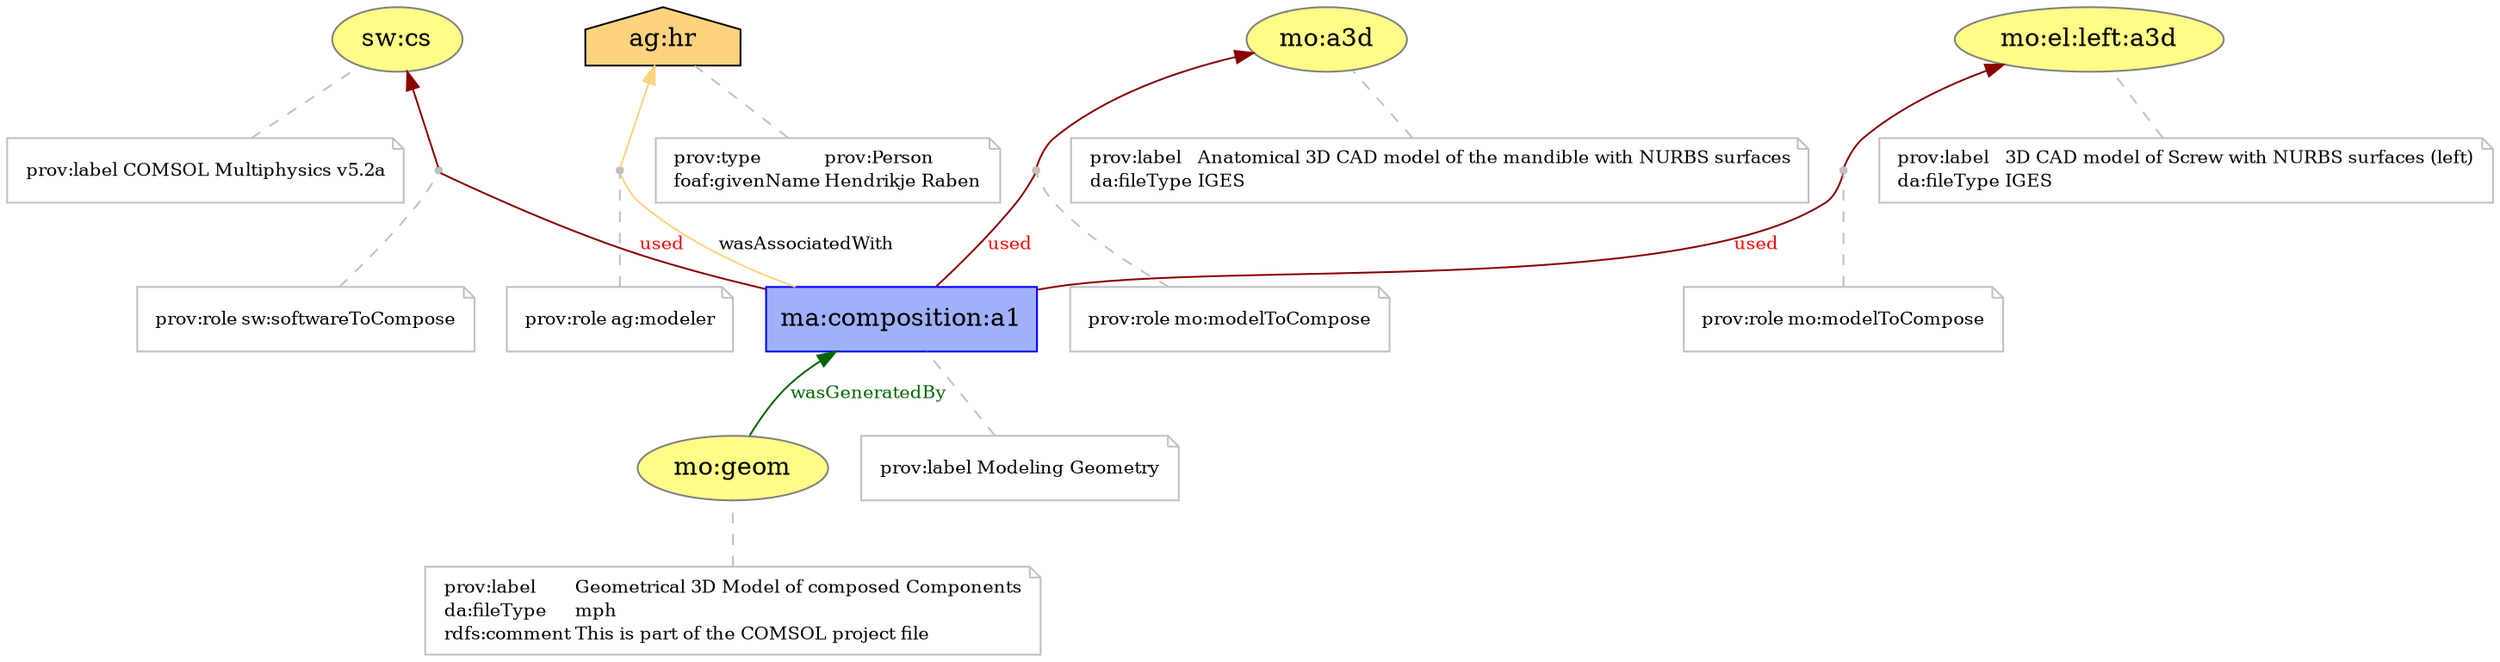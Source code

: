 digraph G {
charset="utf-8";
rankdir=BT;
n1 [URL="http://provenance.elaine.uni-rostock.de/swcs", color="#808080", fillcolor="#FFFC87", label="sw:cs", shape=oval, style=filled];
ann1 [color=gray, fontcolor=black, fontsize=10, label=<<TABLE cellpadding="0" border="0">
    <TR>
        <TD align="left" href="http://www.w3.org/ns/prov#label">prov:label</TD>
        <TD align="left">COMSOL Multiphysics v5.2a</TD>
    </TR>
    </TABLE>>, shape=note];
ann1 -> n1  [arrowhead=none, color=gray, style=dashed];
n2 [URL="http://provenance.elaine.uni-rostock.de/moel:left:a3d", color="#808080", fillcolor="#FFFC87", label="mo:el:left:a3d", shape=oval, style=filled];
ann2 [color=gray, fontcolor=black, fontsize=10, label=<<TABLE cellpadding="0" border="0">
    <TR>
        <TD align="left" href="http://www.w3.org/ns/prov#label">prov:label</TD>
        <TD align="left">3D CAD model of Screw with NURBS surfaces (left)</TD>
    </TR>
    <TR>
        <TD align="left" href="http://provenance.elaine.uni-rostock.de/dafileType">da:fileType</TD>
        <TD align="left">IGES</TD>
    </TR>
    </TABLE>>, shape=note];
ann2 -> n2  [arrowhead=none, color=gray, style=dashed];
n3 [URL="http://provenance.elaine.uni-rostock.de/moa3d", color="#808080", fillcolor="#FFFC87", label="mo:a3d", shape=oval, style=filled];
ann3 [color=gray, fontcolor=black, fontsize=10, label=<<TABLE cellpadding="0" border="0">
    <TR>
        <TD align="left" href="http://www.w3.org/ns/prov#label">prov:label</TD>
        <TD align="left">Anatomical 3D CAD model of the mandible with NURBS surfaces</TD>
    </TR>
    <TR>
        <TD align="left" href="http://provenance.elaine.uni-rostock.de/dafileType">da:fileType</TD>
        <TD align="left">IGES</TD>
    </TR>
    </TABLE>>, shape=note];
ann3 -> n3  [arrowhead=none, color=gray, style=dashed];
n4 [URL="http://provenance.elaine.uni-rostock.de/mogeom", color="#808080", fillcolor="#FFFC87", label="mo:geom", shape=oval, style=filled];
ann4 [color=gray, fontcolor=black, fontsize=10, label=<<TABLE cellpadding="0" border="0">
    <TR>
        <TD align="left" href="http://www.w3.org/ns/prov#label">prov:label</TD>
        <TD align="left">Geometrical 3D Model of composed Components</TD>
    </TR>
    <TR>
        <TD align="left" href="http://provenance.elaine.uni-rostock.de/dafileType">da:fileType</TD>
        <TD align="left">mph</TD>
    </TR>
    <TR>
        <TD align="left" href="http://www.w3.org/2000/01/rdf-schema#comment">rdfs:comment</TD>
        <TD align="left">This is part of the COMSOL project file</TD>
    </TR>
    </TABLE>>, shape=note];
ann4 -> n4  [arrowhead=none, color=gray, style=dashed];
n5 [URL="http://provenance.elaine.uni-rostock.de/macomposition:a1", color="#0000FF", fillcolor="#9FB1FC", label="ma:composition:a1", shape=box, style=filled];
ann5 [color=gray, fontcolor=black, fontsize=10, label=<<TABLE cellpadding="0" border="0">
    <TR>
        <TD align="left" href="http://www.w3.org/ns/prov#label">prov:label</TD>
        <TD align="left">Modeling Geometry</TD>
    </TR>
    </TABLE>>, shape=note];
ann5 -> n5  [arrowhead=none, color=gray, style=dashed];
n6 [URL="http://provenance.elaine.uni-rostock.de/aghr", fillcolor="#FED37F", label="ag:hr", shape=house, style=filled];
ann6 [color=gray, fontcolor=black, fontsize=10, label=<<TABLE cellpadding="0" border="0">
    <TR>
        <TD align="left" href="http://www.w3.org/ns/prov#type">prov:type</TD>
        <TD align="left" href="http://www.w3.org/ns/prov#Person">prov:Person</TD>
    </TR>
    <TR>
        <TD align="left" href="http://xmlns.com/foaf/spec/#givenName">foaf:givenName</TD>
        <TD align="left">Hendrikje Raben</TD>
    </TR>
    </TABLE>>, shape=note];
ann6 -> n6  [arrowhead=none, color=gray, style=dashed];
n4 -> n5  [color=darkgreen, fontcolor=darkgreen, fontsize="10.0", label=wasGeneratedBy];
b1 [color=gray, label="", shape=point];
n5 -> b1  [arrowhead=none, color="#FED37F", fontsize="10.0", label=wasAssociatedWith];
b1 -> n6  [color="#FED37F", fontsize="10.0"];
ann7 [color=gray, fontcolor=black, fontsize=10, label=<<TABLE cellpadding="0" border="0">
    <TR>
        <TD align="left" href="http://www.w3.org/ns/prov#role">prov:role</TD>
        <TD align="left" href="http://provenance.elaine.uni-rostock.de/agmodeler">ag:modeler</TD>
    </TR>
    </TABLE>>, shape=note];
ann7 -> b1  [arrowhead=none, color=gray, style=dashed];
b2 [color=gray, label="", shape=point];
n5 -> b2  [arrowhead=none, color=red4, fontcolor=red, fontsize="10.0", label=used];
b2 -> n3  [color=red4, fontcolor=red, fontsize="10.0"];
ann8 [color=gray, fontcolor=black, fontsize=10, label=<<TABLE cellpadding="0" border="0">
    <TR>
        <TD align="left" href="http://www.w3.org/ns/prov#role">prov:role</TD>
        <TD align="left" href="http://provenance.elaine.uni-rostock.de/momodelToCompose">mo:modelToCompose</TD>
    </TR>
    </TABLE>>, shape=note];
ann8 -> b2  [arrowhead=none, color=gray, style=dashed];
b3 [color=gray, label="", shape=point];
n5 -> b3  [arrowhead=none, color=red4, fontcolor=red, fontsize="10.0", label=used];
b3 -> n2  [color=red4, fontcolor=red, fontsize="10.0"];
ann9 [color=gray, fontcolor=black, fontsize=10, label=<<TABLE cellpadding="0" border="0">
    <TR>
        <TD align="left" href="http://www.w3.org/ns/prov#role">prov:role</TD>
        <TD align="left" href="http://provenance.elaine.uni-rostock.de/momodelToCompose">mo:modelToCompose</TD>
    </TR>
    </TABLE>>, shape=note];
ann9 -> b3  [arrowhead=none, color=gray, style=dashed];
b4 [color=gray, label="", shape=point];
n5 -> b4  [arrowhead=none, color=red4, fontcolor=red, fontsize="10.0", label=used];
b4 -> n1  [color=red4, fontcolor=red, fontsize="10.0"];
ann10 [color=gray, fontcolor=black, fontsize=10, label=<<TABLE cellpadding="0" border="0">
    <TR>
        <TD align="left" href="http://www.w3.org/ns/prov#role">prov:role</TD>
        <TD align="left" href="http://provenance.elaine.uni-rostock.de/swsoftwareToCompose">sw:softwareToCompose</TD>
    </TR>
    </TABLE>>, shape=note];
ann10 -> b4  [arrowhead=none, color=gray, style=dashed];
}
